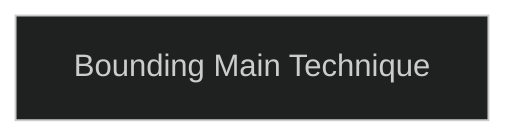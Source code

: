 ---
config:
  theme: dark
---
flowchart TD

    bounding_main_technique[Bounding Main Technique]
    click bounding_main_technique callback "
        Bounding Main Technique<br>
        <br>
        Cost: 5 motes<br>
        Duration: 1 hour<br>
        Type: Supplemental<br>
        Minimum Sail: 2<br>
        Minimum Essence: 1<br>
        Prerequisite Charms: None<br>
        <br>
        Dynasts attuned to Water can become some of the
        world's greatest sailors. The Charm makes every sailing
        task just a little bit easier: The wind doesn't die or shift at
        awkward moments, there always seems to be a current in
        the desirable direction, and crewmembers do their jobs
        with skill and efficiency.<br>
        In game terms, every two successes rolled with this
        Charm (rounded up) cancel out one difficulty penalty
        from a Sail-based feat. Thus, if the Storyteller rules that
        threading the narrow, stormy Straits of Hell normally
        would be difficulty 3, one or two successes with this Charm
        would reduce the difficulty to 2, and three or four successes
        would reduce the task to normal difficulty. The player
        must still make Ability rolls and gain at least a simple
        success for tasks, but does not suffer penalties for adverse
        conditions.<br>
        Multiple characters cannot add together successes
        rolled for this Charm. Only the roll with the greatest
        number of successes counts. For instance, if two characters
        both use Bounding Main Technique and one rolls two
        successes while the other rolls three, only the second
        character's Charm has any effect.<br>
        Cascade Charms:<br>
        • A more powerful version of this Charm extends
        over multiple ships, at least if they stay fairly close together.<br>
        • A more skilled and powerful sailor could reverse this
        Charm and use it against an enemy, adding difficulty
        penalties for any sailing task. On the high sea, this merely
        hinders a ship— it doesn't move as quickly, the crew seems
        clumsy and stupid, and so on. Moderately risky tasks (such
        as sailing a narrow passage between rocky shoals) can
        become incredibly dangerous.
        "